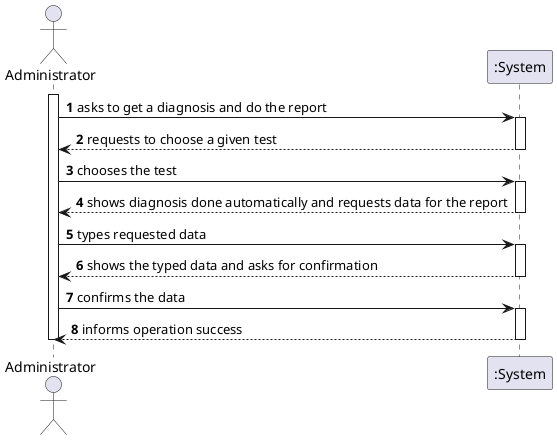 @startuml
autonumber
actor "Administrator" as AD

activate AD
AD -> ":System" : asks to get a diagnosis and do the report
activate ":System"
":System" --> AD : requests to choose a given test
deactivate ":System"

AD -> ":System" : chooses the test
activate ":System"
":System" --> AD : shows diagnosis done automatically and requests data for the report
deactivate ":System"


AD -> ":System" : types requested data
activate ":System"
":System" --> AD : shows the typed data and asks for confirmation
deactivate ":System"

AD -> ":System" : confirms the data
activate ":System"
":System" --> AD : informs operation success
deactivate ":System"

deactivate AD

@enduml